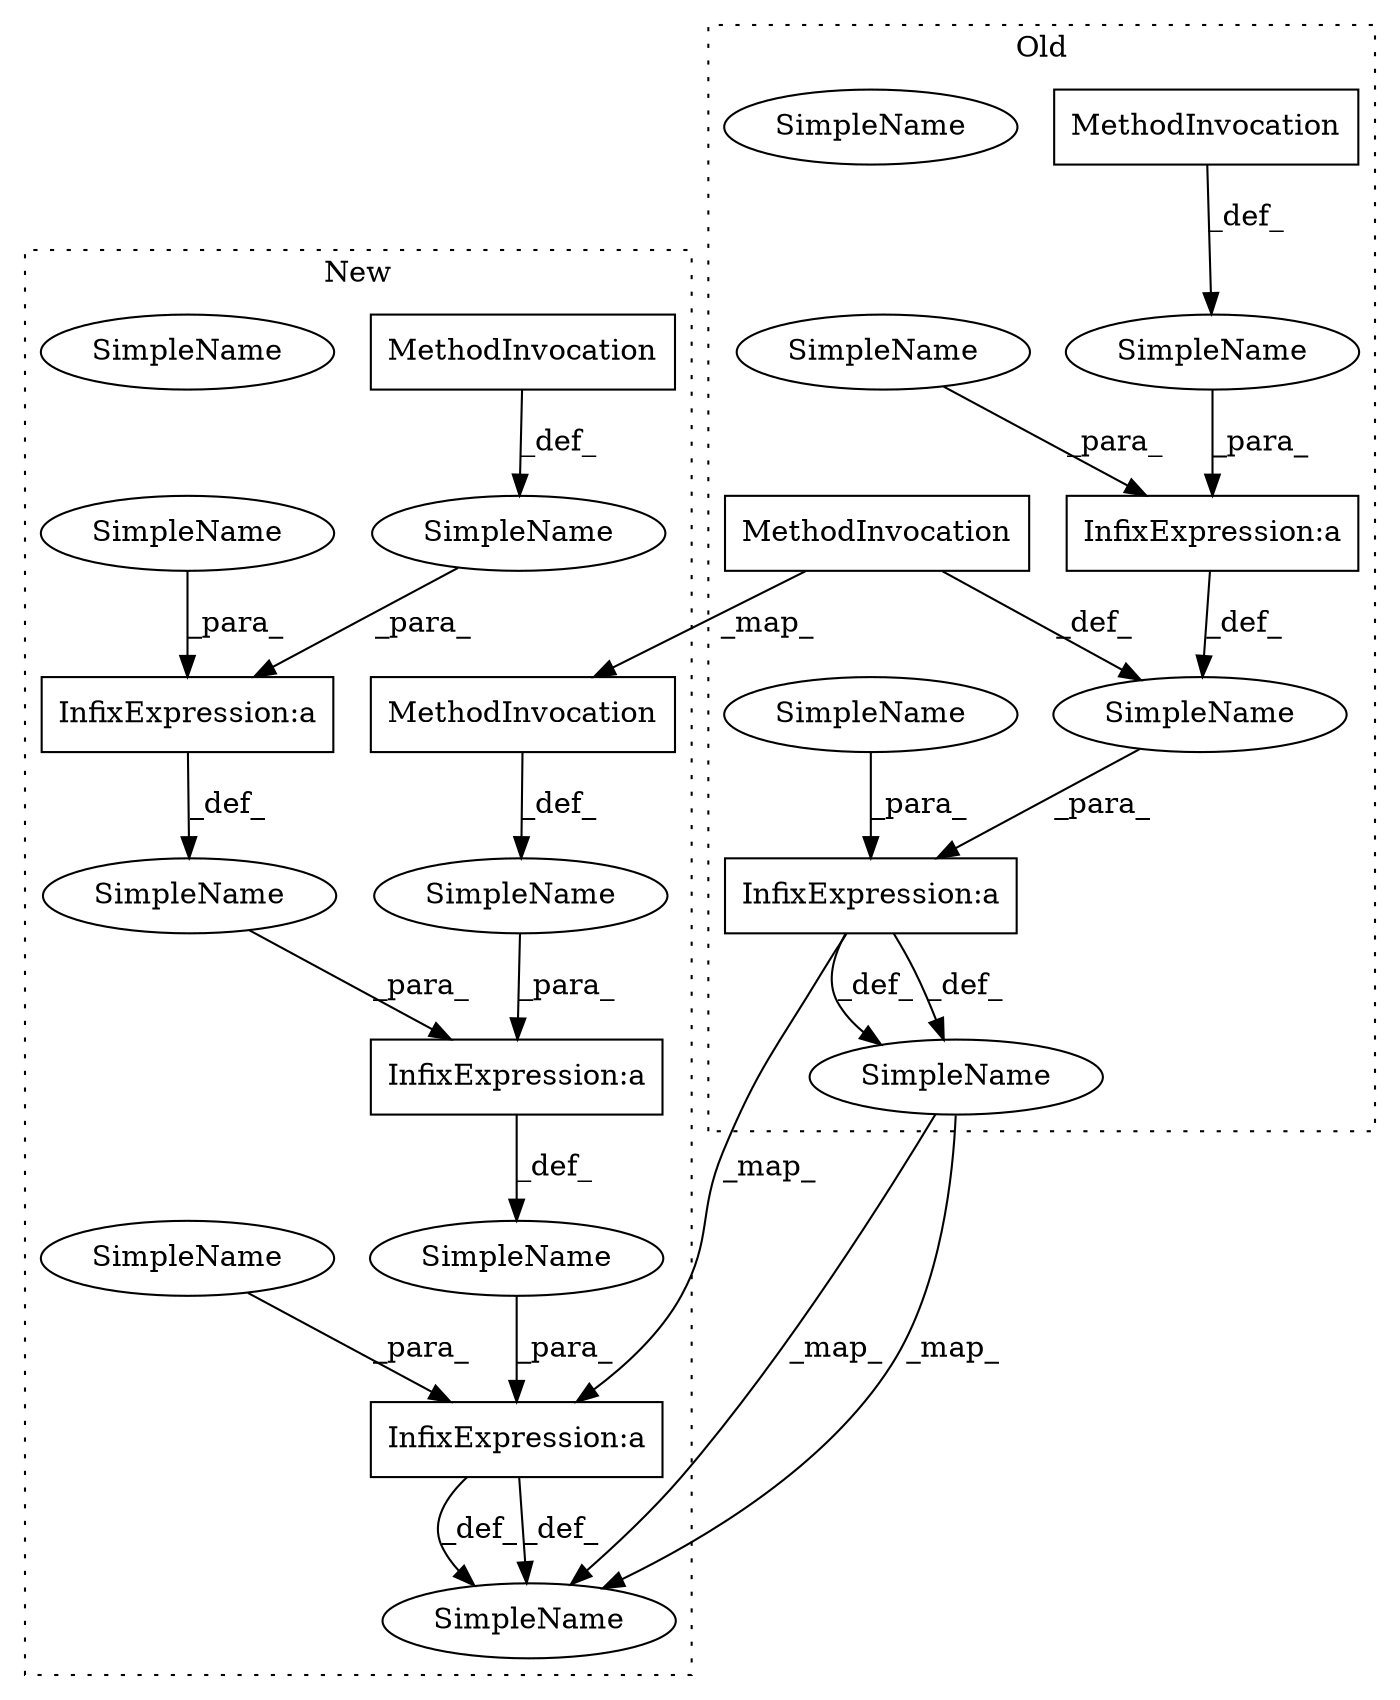 digraph G {
subgraph cluster0 {
1 [label="MethodInvocation" a="32" s="2687,2700" l="4,1" shape="box"];
4 [label="MethodInvocation" a="32" s="2760,2767" l="4,1" shape="box"];
6 [label="SimpleName" a="42" s="" l="" shape="ellipse"];
10 [label="SimpleName" a="42" s="2649" l="5" shape="ellipse"];
13 [label="SimpleName" a="42" s="" l="" shape="ellipse"];
14 [label="SimpleName" a="42" s="" l="" shape="ellipse"];
15 [label="SimpleName" a="42" s="2649" l="5" shape="ellipse"];
18 [label="SimpleName" a="42" s="" l="" shape="ellipse"];
19 [label="InfixExpression:a" a="27" s="2769" l="3" shape="box"];
23 [label="InfixExpression:a" a="27" s="2702" l="3" shape="box"];
label = "Old";
style="dotted";
}
subgraph cluster1 {
2 [label="MethodInvocation" a="32" s="2676,2683" l="4,1" shape="box"];
3 [label="MethodInvocation" a="32" s="2738,2745" l="4,1" shape="box"];
5 [label="SimpleName" a="42" s="2649" l="5" shape="ellipse"];
7 [label="SimpleName" a="42" s="" l="" shape="ellipse"];
8 [label="SimpleName" a="42" s="" l="" shape="ellipse"];
9 [label="SimpleName" a="42" s="2649" l="5" shape="ellipse"];
11 [label="SimpleName" a="42" s="" l="" shape="ellipse"];
12 [label="SimpleName" a="42" s="" l="" shape="ellipse"];
16 [label="SimpleName" a="42" s="" l="" shape="ellipse"];
17 [label="SimpleName" a="42" s="" l="" shape="ellipse"];
20 [label="InfixExpression:a" a="27" s="2749" l="3" shape="box"];
21 [label="InfixExpression:a" a="27" s="2701" l="3" shape="box"];
22 [label="InfixExpression:a" a="27" s="2684" l="3" shape="box"];
label = "New";
style="dotted";
}
1 -> 14 [label="_def_"];
2 -> 11 [label="_def_"];
3 -> 16 [label="_def_"];
4 -> 13 [label="_def_"];
4 -> 3 [label="_map_"];
6 -> 23 [label="_para_"];
7 -> 22 [label="_para_"];
8 -> 20 [label="_para_"];
10 -> 5 [label="_map_"];
10 -> 5 [label="_map_"];
11 -> 22 [label="_para_"];
12 -> 21 [label="_para_"];
13 -> 19 [label="_para_"];
14 -> 23 [label="_para_"];
16 -> 21 [label="_para_"];
17 -> 20 [label="_para_"];
18 -> 19 [label="_para_"];
19 -> 10 [label="_def_"];
19 -> 10 [label="_def_"];
19 -> 20 [label="_map_"];
20 -> 5 [label="_def_"];
20 -> 5 [label="_def_"];
21 -> 17 [label="_def_"];
22 -> 12 [label="_def_"];
23 -> 13 [label="_def_"];
}